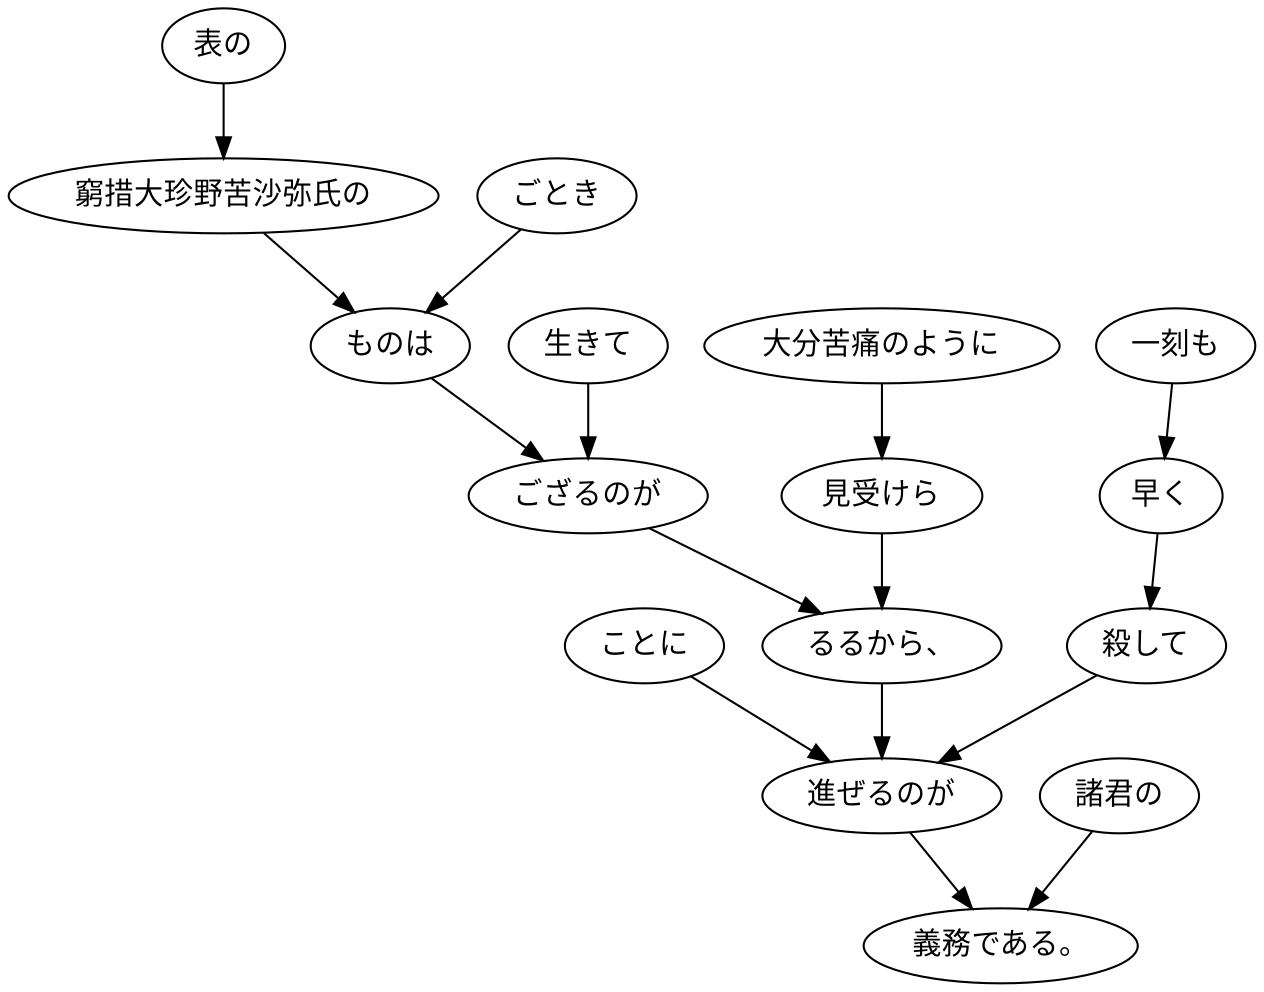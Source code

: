digraph graph8624 {
	node0 [label="ことに"];
	node1 [label="表の"];
	node2 [label="窮措大珍野苦沙弥氏の"];
	node3 [label="ごとき"];
	node4 [label="ものは"];
	node5 [label="生きて"];
	node6 [label="ござるのが"];
	node7 [label="大分苦痛のように"];
	node8 [label="見受けら"];
	node9 [label="るるから、"];
	node10 [label="一刻も"];
	node11 [label="早く"];
	node12 [label="殺して"];
	node13 [label="進ぜるのが"];
	node14 [label="諸君の"];
	node15 [label="義務である。"];
	node0 -> node13;
	node1 -> node2;
	node2 -> node4;
	node3 -> node4;
	node4 -> node6;
	node5 -> node6;
	node6 -> node9;
	node7 -> node8;
	node8 -> node9;
	node9 -> node13;
	node10 -> node11;
	node11 -> node12;
	node12 -> node13;
	node13 -> node15;
	node14 -> node15;
}
